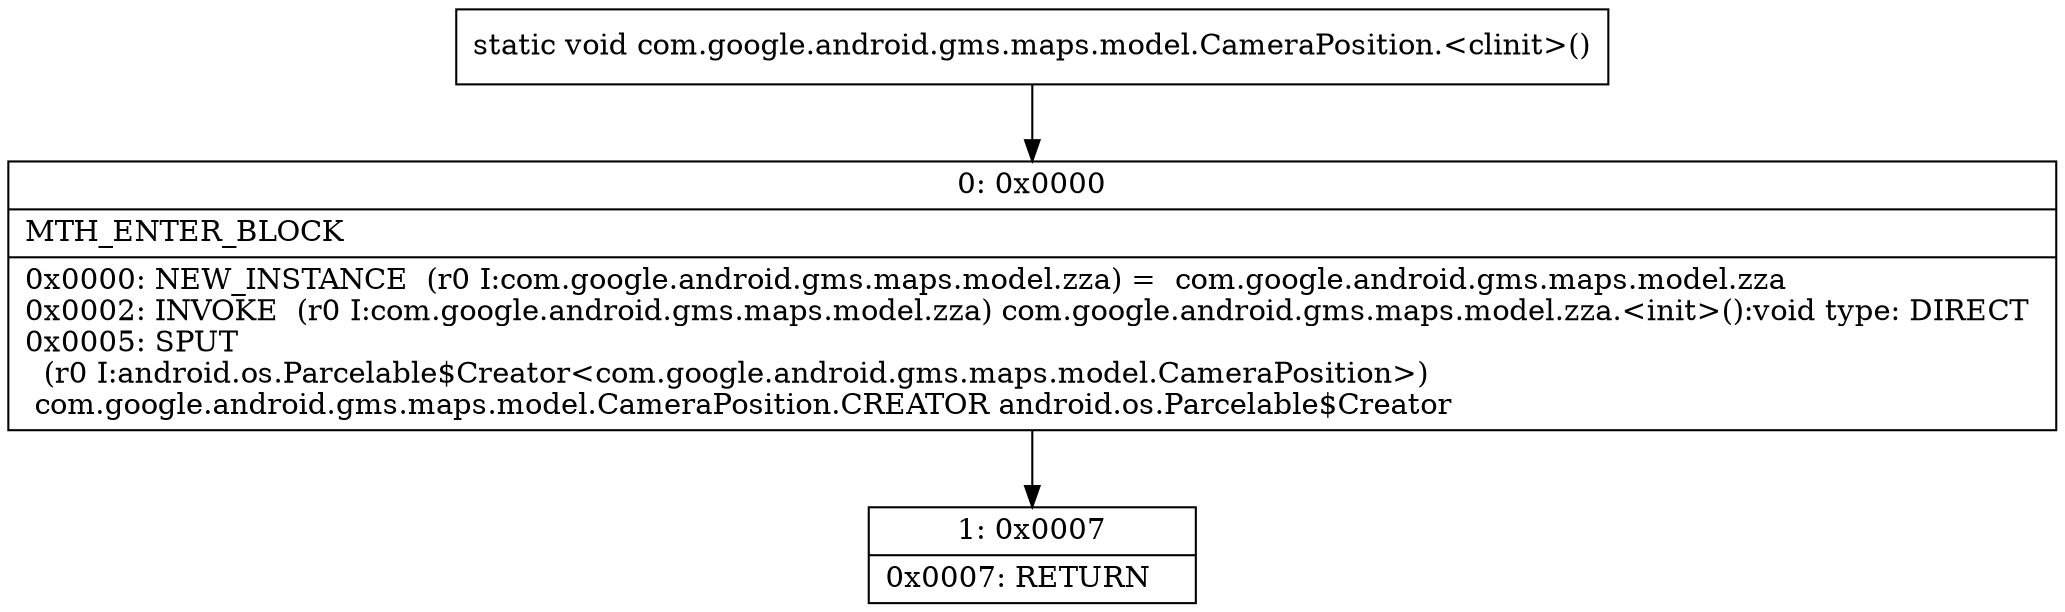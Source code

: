 digraph "CFG forcom.google.android.gms.maps.model.CameraPosition.\<clinit\>()V" {
Node_0 [shape=record,label="{0\:\ 0x0000|MTH_ENTER_BLOCK\l|0x0000: NEW_INSTANCE  (r0 I:com.google.android.gms.maps.model.zza) =  com.google.android.gms.maps.model.zza \l0x0002: INVOKE  (r0 I:com.google.android.gms.maps.model.zza) com.google.android.gms.maps.model.zza.\<init\>():void type: DIRECT \l0x0005: SPUT  \l  (r0 I:android.os.Parcelable$Creator\<com.google.android.gms.maps.model.CameraPosition\>)\l com.google.android.gms.maps.model.CameraPosition.CREATOR android.os.Parcelable$Creator \l}"];
Node_1 [shape=record,label="{1\:\ 0x0007|0x0007: RETURN   \l}"];
MethodNode[shape=record,label="{static void com.google.android.gms.maps.model.CameraPosition.\<clinit\>() }"];
MethodNode -> Node_0;
Node_0 -> Node_1;
}

